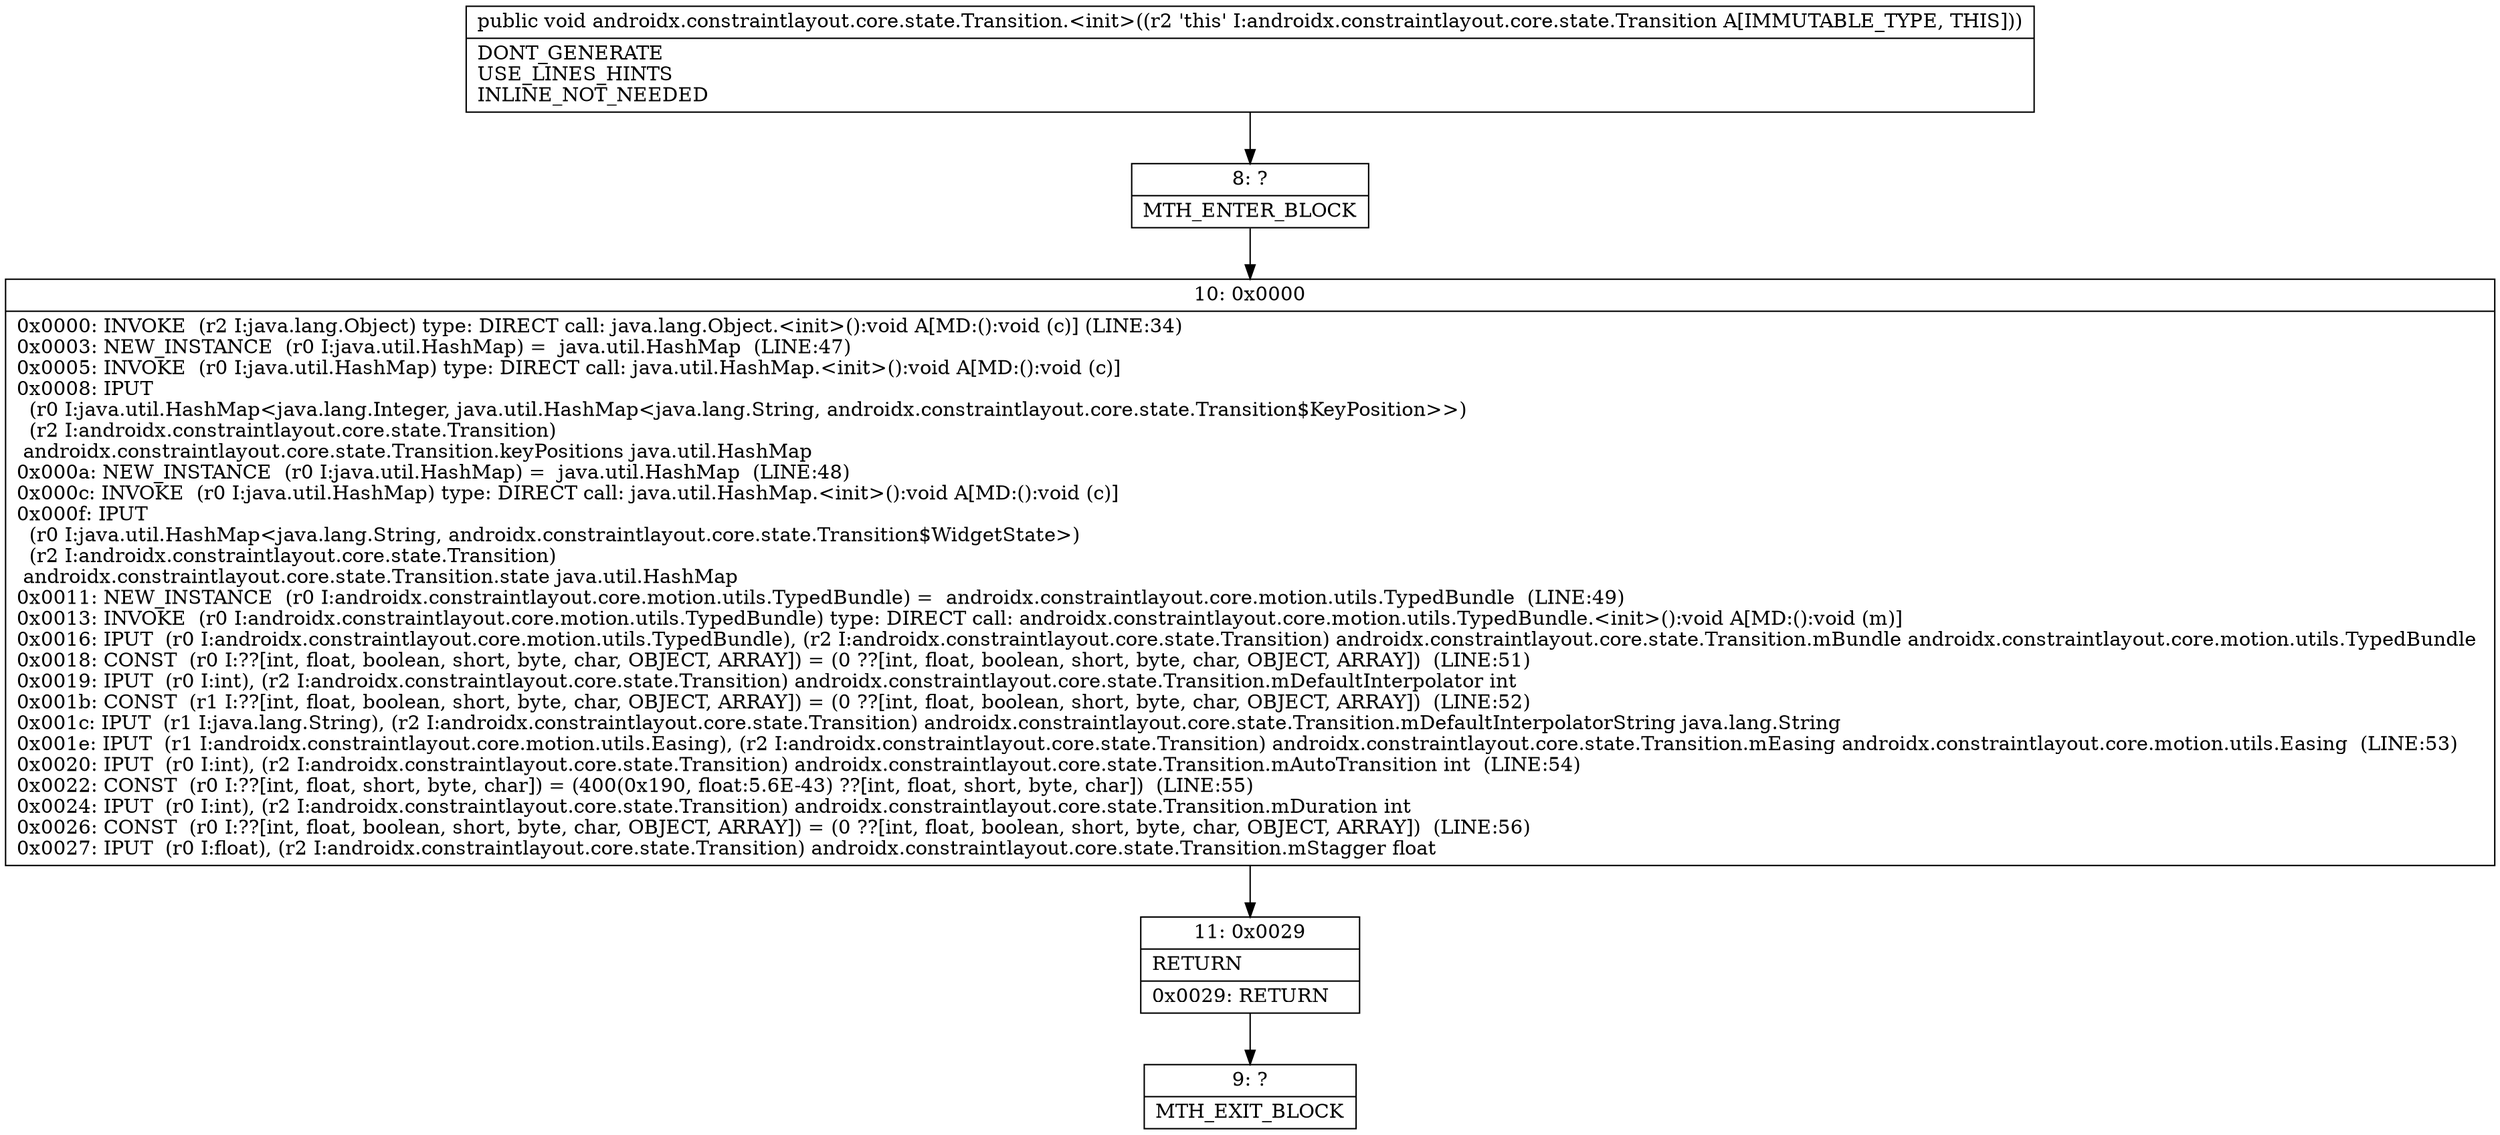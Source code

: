digraph "CFG forandroidx.constraintlayout.core.state.Transition.\<init\>()V" {
Node_8 [shape=record,label="{8\:\ ?|MTH_ENTER_BLOCK\l}"];
Node_10 [shape=record,label="{10\:\ 0x0000|0x0000: INVOKE  (r2 I:java.lang.Object) type: DIRECT call: java.lang.Object.\<init\>():void A[MD:():void (c)] (LINE:34)\l0x0003: NEW_INSTANCE  (r0 I:java.util.HashMap) =  java.util.HashMap  (LINE:47)\l0x0005: INVOKE  (r0 I:java.util.HashMap) type: DIRECT call: java.util.HashMap.\<init\>():void A[MD:():void (c)]\l0x0008: IPUT  \l  (r0 I:java.util.HashMap\<java.lang.Integer, java.util.HashMap\<java.lang.String, androidx.constraintlayout.core.state.Transition$KeyPosition\>\>)\l  (r2 I:androidx.constraintlayout.core.state.Transition)\l androidx.constraintlayout.core.state.Transition.keyPositions java.util.HashMap \l0x000a: NEW_INSTANCE  (r0 I:java.util.HashMap) =  java.util.HashMap  (LINE:48)\l0x000c: INVOKE  (r0 I:java.util.HashMap) type: DIRECT call: java.util.HashMap.\<init\>():void A[MD:():void (c)]\l0x000f: IPUT  \l  (r0 I:java.util.HashMap\<java.lang.String, androidx.constraintlayout.core.state.Transition$WidgetState\>)\l  (r2 I:androidx.constraintlayout.core.state.Transition)\l androidx.constraintlayout.core.state.Transition.state java.util.HashMap \l0x0011: NEW_INSTANCE  (r0 I:androidx.constraintlayout.core.motion.utils.TypedBundle) =  androidx.constraintlayout.core.motion.utils.TypedBundle  (LINE:49)\l0x0013: INVOKE  (r0 I:androidx.constraintlayout.core.motion.utils.TypedBundle) type: DIRECT call: androidx.constraintlayout.core.motion.utils.TypedBundle.\<init\>():void A[MD:():void (m)]\l0x0016: IPUT  (r0 I:androidx.constraintlayout.core.motion.utils.TypedBundle), (r2 I:androidx.constraintlayout.core.state.Transition) androidx.constraintlayout.core.state.Transition.mBundle androidx.constraintlayout.core.motion.utils.TypedBundle \l0x0018: CONST  (r0 I:??[int, float, boolean, short, byte, char, OBJECT, ARRAY]) = (0 ??[int, float, boolean, short, byte, char, OBJECT, ARRAY])  (LINE:51)\l0x0019: IPUT  (r0 I:int), (r2 I:androidx.constraintlayout.core.state.Transition) androidx.constraintlayout.core.state.Transition.mDefaultInterpolator int \l0x001b: CONST  (r1 I:??[int, float, boolean, short, byte, char, OBJECT, ARRAY]) = (0 ??[int, float, boolean, short, byte, char, OBJECT, ARRAY])  (LINE:52)\l0x001c: IPUT  (r1 I:java.lang.String), (r2 I:androidx.constraintlayout.core.state.Transition) androidx.constraintlayout.core.state.Transition.mDefaultInterpolatorString java.lang.String \l0x001e: IPUT  (r1 I:androidx.constraintlayout.core.motion.utils.Easing), (r2 I:androidx.constraintlayout.core.state.Transition) androidx.constraintlayout.core.state.Transition.mEasing androidx.constraintlayout.core.motion.utils.Easing  (LINE:53)\l0x0020: IPUT  (r0 I:int), (r2 I:androidx.constraintlayout.core.state.Transition) androidx.constraintlayout.core.state.Transition.mAutoTransition int  (LINE:54)\l0x0022: CONST  (r0 I:??[int, float, short, byte, char]) = (400(0x190, float:5.6E\-43) ??[int, float, short, byte, char])  (LINE:55)\l0x0024: IPUT  (r0 I:int), (r2 I:androidx.constraintlayout.core.state.Transition) androidx.constraintlayout.core.state.Transition.mDuration int \l0x0026: CONST  (r0 I:??[int, float, boolean, short, byte, char, OBJECT, ARRAY]) = (0 ??[int, float, boolean, short, byte, char, OBJECT, ARRAY])  (LINE:56)\l0x0027: IPUT  (r0 I:float), (r2 I:androidx.constraintlayout.core.state.Transition) androidx.constraintlayout.core.state.Transition.mStagger float \l}"];
Node_11 [shape=record,label="{11\:\ 0x0029|RETURN\l|0x0029: RETURN   \l}"];
Node_9 [shape=record,label="{9\:\ ?|MTH_EXIT_BLOCK\l}"];
MethodNode[shape=record,label="{public void androidx.constraintlayout.core.state.Transition.\<init\>((r2 'this' I:androidx.constraintlayout.core.state.Transition A[IMMUTABLE_TYPE, THIS]))  | DONT_GENERATE\lUSE_LINES_HINTS\lINLINE_NOT_NEEDED\l}"];
MethodNode -> Node_8;Node_8 -> Node_10;
Node_10 -> Node_11;
Node_11 -> Node_9;
}

